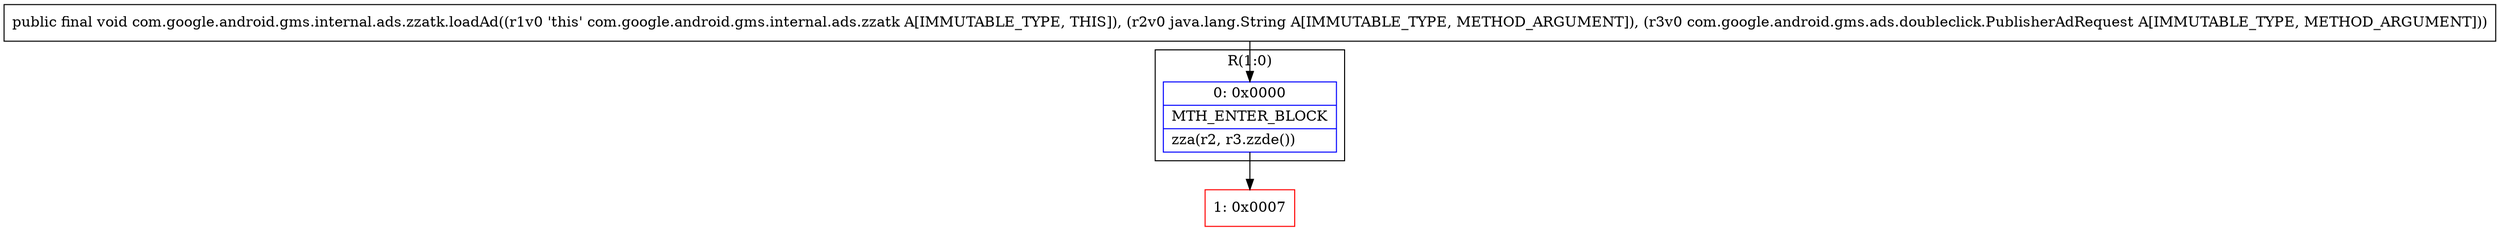 digraph "CFG forcom.google.android.gms.internal.ads.zzatk.loadAd(Ljava\/lang\/String;Lcom\/google\/android\/gms\/ads\/doubleclick\/PublisherAdRequest;)V" {
subgraph cluster_Region_1313288945 {
label = "R(1:0)";
node [shape=record,color=blue];
Node_0 [shape=record,label="{0\:\ 0x0000|MTH_ENTER_BLOCK\l|zza(r2, r3.zzde())\l}"];
}
Node_1 [shape=record,color=red,label="{1\:\ 0x0007}"];
MethodNode[shape=record,label="{public final void com.google.android.gms.internal.ads.zzatk.loadAd((r1v0 'this' com.google.android.gms.internal.ads.zzatk A[IMMUTABLE_TYPE, THIS]), (r2v0 java.lang.String A[IMMUTABLE_TYPE, METHOD_ARGUMENT]), (r3v0 com.google.android.gms.ads.doubleclick.PublisherAdRequest A[IMMUTABLE_TYPE, METHOD_ARGUMENT])) }"];
MethodNode -> Node_0;
Node_0 -> Node_1;
}

